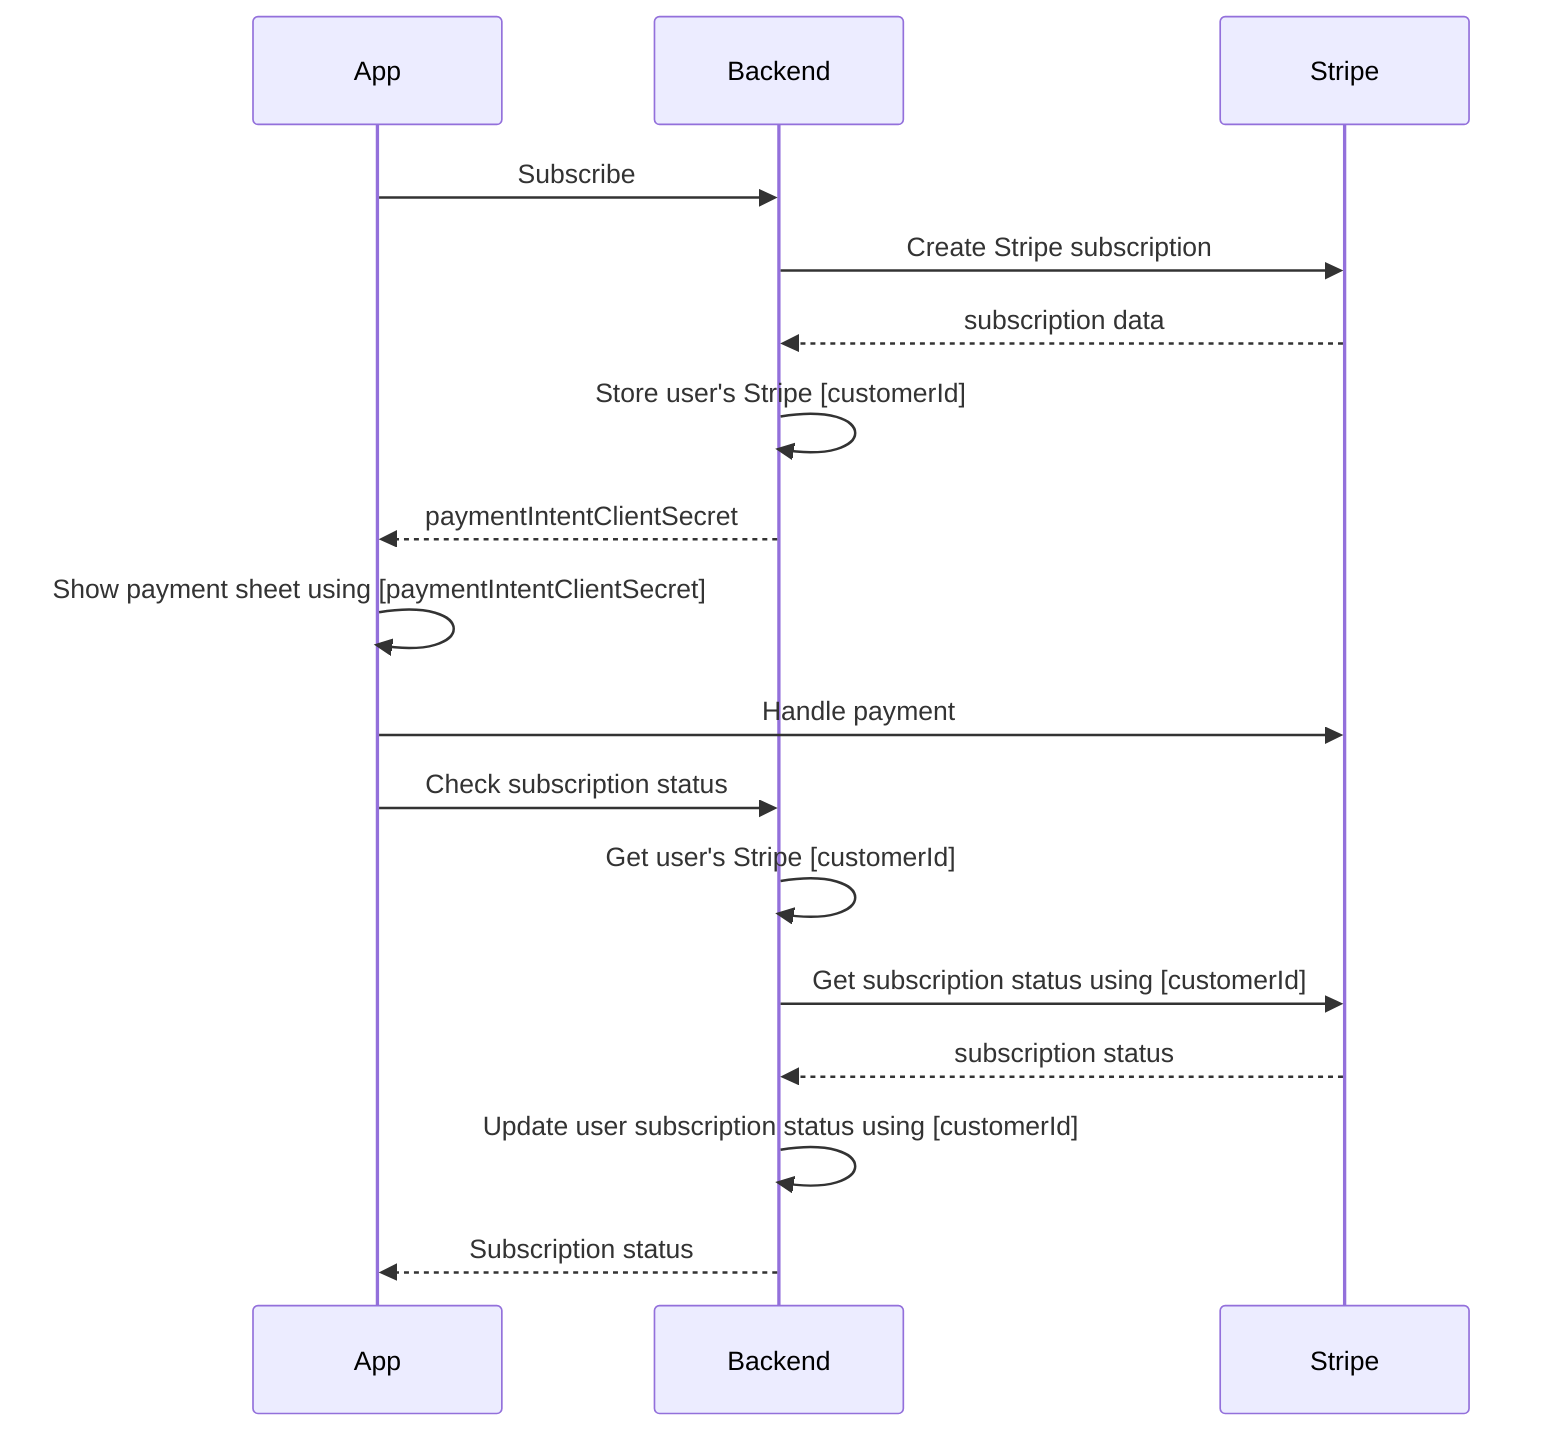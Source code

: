 sequenceDiagram
    participant App
    participant Backend
    participant Stripe
    
    App->>Backend: Subscribe
    Backend->>Stripe: Create Stripe subscription
    Stripe-->>Backend: subscription data
    Backend->>Backend: Store user's Stripe [customerId]
    Backend-->>App: paymentIntentClientSecret
    App->>App: Show payment sheet using [paymentIntentClientSecret]
    App->>Stripe: Handle payment
    App->>Backend: Check subscription status
    Backend->>Backend: Get user's Stripe [customerId]
    Backend->>Stripe: Get subscription status using [customerId]
    Stripe-->>Backend: subscription status
    Backend->>Backend: Update user subscription status using [customerId]
    Backend-->>App: Subscription status